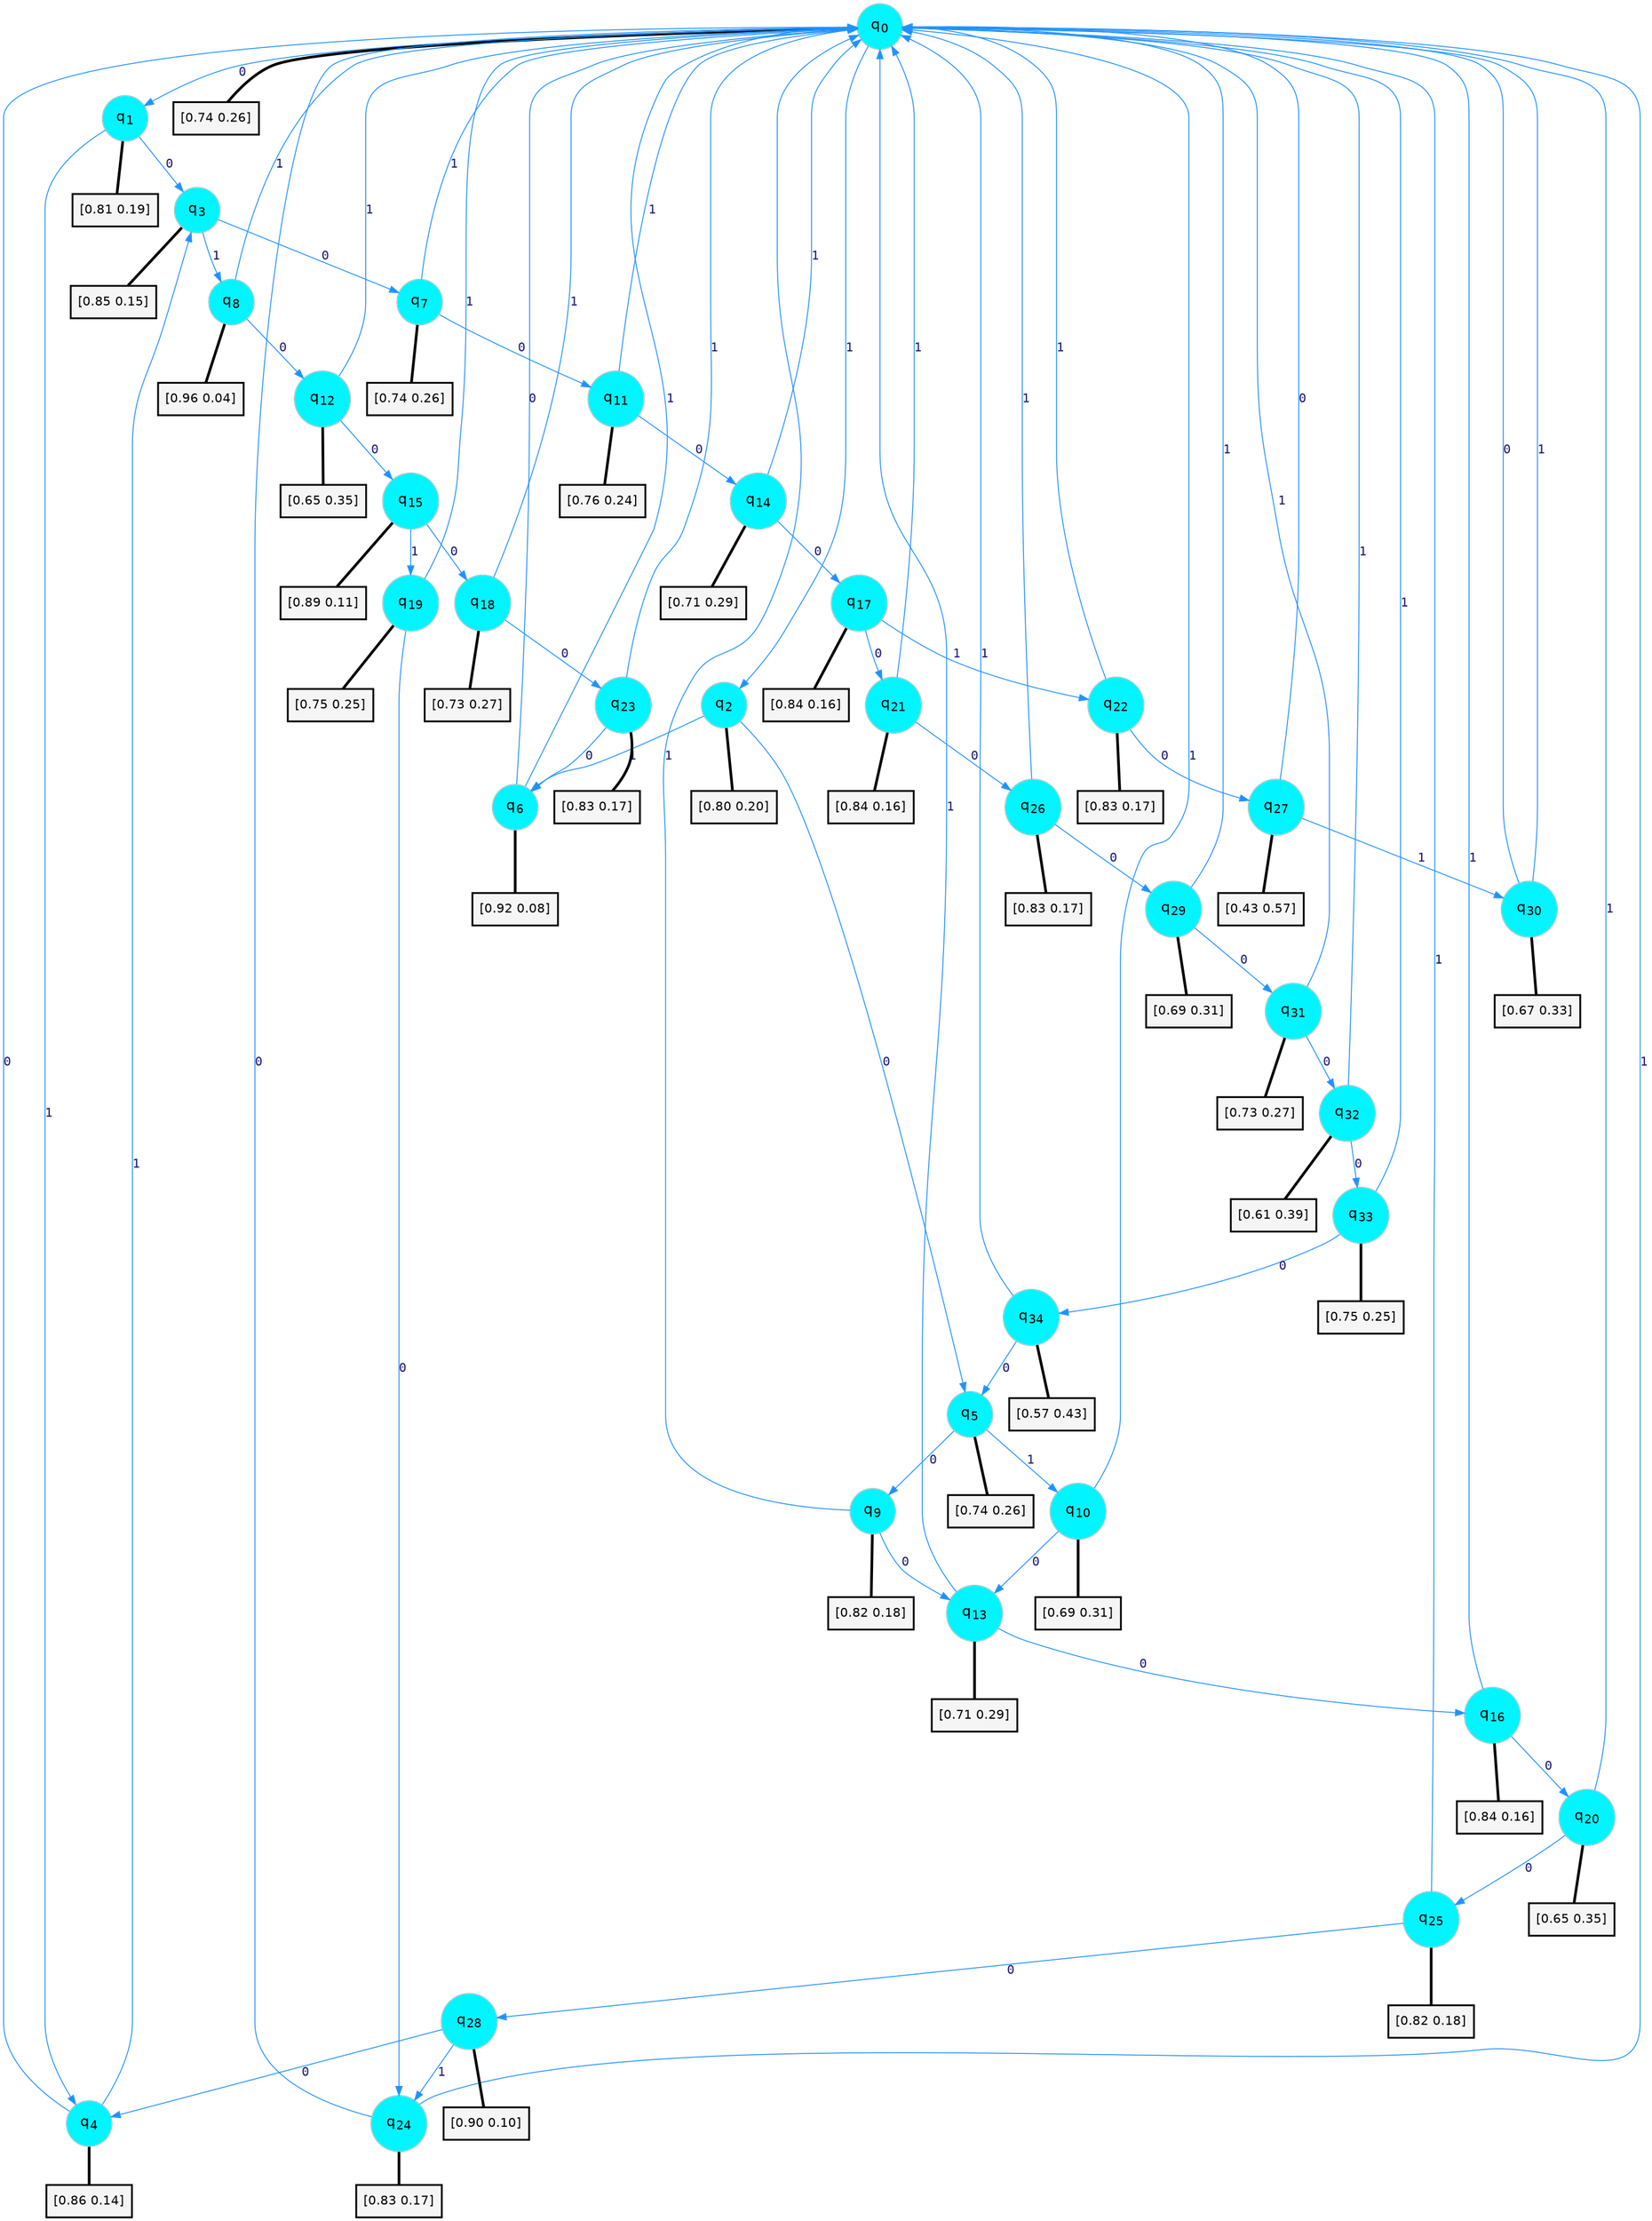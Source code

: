 digraph G {
graph [
bgcolor=transparent, dpi=300, rankdir=TD, size="40,25"];
node [
color=gray, fillcolor=turquoise1, fontcolor=black, fontname=Helvetica, fontsize=16, fontweight=bold, shape=circle, style=filled];
edge [
arrowsize=1, color=dodgerblue1, fontcolor=midnightblue, fontname=courier, fontweight=bold, penwidth=1, style=solid, weight=20];
0[label=<q<SUB>0</SUB>>];
1[label=<q<SUB>1</SUB>>];
2[label=<q<SUB>2</SUB>>];
3[label=<q<SUB>3</SUB>>];
4[label=<q<SUB>4</SUB>>];
5[label=<q<SUB>5</SUB>>];
6[label=<q<SUB>6</SUB>>];
7[label=<q<SUB>7</SUB>>];
8[label=<q<SUB>8</SUB>>];
9[label=<q<SUB>9</SUB>>];
10[label=<q<SUB>10</SUB>>];
11[label=<q<SUB>11</SUB>>];
12[label=<q<SUB>12</SUB>>];
13[label=<q<SUB>13</SUB>>];
14[label=<q<SUB>14</SUB>>];
15[label=<q<SUB>15</SUB>>];
16[label=<q<SUB>16</SUB>>];
17[label=<q<SUB>17</SUB>>];
18[label=<q<SUB>18</SUB>>];
19[label=<q<SUB>19</SUB>>];
20[label=<q<SUB>20</SUB>>];
21[label=<q<SUB>21</SUB>>];
22[label=<q<SUB>22</SUB>>];
23[label=<q<SUB>23</SUB>>];
24[label=<q<SUB>24</SUB>>];
25[label=<q<SUB>25</SUB>>];
26[label=<q<SUB>26</SUB>>];
27[label=<q<SUB>27</SUB>>];
28[label=<q<SUB>28</SUB>>];
29[label=<q<SUB>29</SUB>>];
30[label=<q<SUB>30</SUB>>];
31[label=<q<SUB>31</SUB>>];
32[label=<q<SUB>32</SUB>>];
33[label=<q<SUB>33</SUB>>];
34[label=<q<SUB>34</SUB>>];
35[label="[0.74 0.26]", shape=box,fontcolor=black, fontname=Helvetica, fontsize=14, penwidth=2, fillcolor=whitesmoke,color=black];
36[label="[0.81 0.19]", shape=box,fontcolor=black, fontname=Helvetica, fontsize=14, penwidth=2, fillcolor=whitesmoke,color=black];
37[label="[0.80 0.20]", shape=box,fontcolor=black, fontname=Helvetica, fontsize=14, penwidth=2, fillcolor=whitesmoke,color=black];
38[label="[0.85 0.15]", shape=box,fontcolor=black, fontname=Helvetica, fontsize=14, penwidth=2, fillcolor=whitesmoke,color=black];
39[label="[0.86 0.14]", shape=box,fontcolor=black, fontname=Helvetica, fontsize=14, penwidth=2, fillcolor=whitesmoke,color=black];
40[label="[0.74 0.26]", shape=box,fontcolor=black, fontname=Helvetica, fontsize=14, penwidth=2, fillcolor=whitesmoke,color=black];
41[label="[0.92 0.08]", shape=box,fontcolor=black, fontname=Helvetica, fontsize=14, penwidth=2, fillcolor=whitesmoke,color=black];
42[label="[0.74 0.26]", shape=box,fontcolor=black, fontname=Helvetica, fontsize=14, penwidth=2, fillcolor=whitesmoke,color=black];
43[label="[0.96 0.04]", shape=box,fontcolor=black, fontname=Helvetica, fontsize=14, penwidth=2, fillcolor=whitesmoke,color=black];
44[label="[0.82 0.18]", shape=box,fontcolor=black, fontname=Helvetica, fontsize=14, penwidth=2, fillcolor=whitesmoke,color=black];
45[label="[0.69 0.31]", shape=box,fontcolor=black, fontname=Helvetica, fontsize=14, penwidth=2, fillcolor=whitesmoke,color=black];
46[label="[0.76 0.24]", shape=box,fontcolor=black, fontname=Helvetica, fontsize=14, penwidth=2, fillcolor=whitesmoke,color=black];
47[label="[0.65 0.35]", shape=box,fontcolor=black, fontname=Helvetica, fontsize=14, penwidth=2, fillcolor=whitesmoke,color=black];
48[label="[0.71 0.29]", shape=box,fontcolor=black, fontname=Helvetica, fontsize=14, penwidth=2, fillcolor=whitesmoke,color=black];
49[label="[0.71 0.29]", shape=box,fontcolor=black, fontname=Helvetica, fontsize=14, penwidth=2, fillcolor=whitesmoke,color=black];
50[label="[0.89 0.11]", shape=box,fontcolor=black, fontname=Helvetica, fontsize=14, penwidth=2, fillcolor=whitesmoke,color=black];
51[label="[0.84 0.16]", shape=box,fontcolor=black, fontname=Helvetica, fontsize=14, penwidth=2, fillcolor=whitesmoke,color=black];
52[label="[0.84 0.16]", shape=box,fontcolor=black, fontname=Helvetica, fontsize=14, penwidth=2, fillcolor=whitesmoke,color=black];
53[label="[0.73 0.27]", shape=box,fontcolor=black, fontname=Helvetica, fontsize=14, penwidth=2, fillcolor=whitesmoke,color=black];
54[label="[0.75 0.25]", shape=box,fontcolor=black, fontname=Helvetica, fontsize=14, penwidth=2, fillcolor=whitesmoke,color=black];
55[label="[0.65 0.35]", shape=box,fontcolor=black, fontname=Helvetica, fontsize=14, penwidth=2, fillcolor=whitesmoke,color=black];
56[label="[0.84 0.16]", shape=box,fontcolor=black, fontname=Helvetica, fontsize=14, penwidth=2, fillcolor=whitesmoke,color=black];
57[label="[0.83 0.17]", shape=box,fontcolor=black, fontname=Helvetica, fontsize=14, penwidth=2, fillcolor=whitesmoke,color=black];
58[label="[0.83 0.17]", shape=box,fontcolor=black, fontname=Helvetica, fontsize=14, penwidth=2, fillcolor=whitesmoke,color=black];
59[label="[0.83 0.17]", shape=box,fontcolor=black, fontname=Helvetica, fontsize=14, penwidth=2, fillcolor=whitesmoke,color=black];
60[label="[0.82 0.18]", shape=box,fontcolor=black, fontname=Helvetica, fontsize=14, penwidth=2, fillcolor=whitesmoke,color=black];
61[label="[0.83 0.17]", shape=box,fontcolor=black, fontname=Helvetica, fontsize=14, penwidth=2, fillcolor=whitesmoke,color=black];
62[label="[0.43 0.57]", shape=box,fontcolor=black, fontname=Helvetica, fontsize=14, penwidth=2, fillcolor=whitesmoke,color=black];
63[label="[0.90 0.10]", shape=box,fontcolor=black, fontname=Helvetica, fontsize=14, penwidth=2, fillcolor=whitesmoke,color=black];
64[label="[0.69 0.31]", shape=box,fontcolor=black, fontname=Helvetica, fontsize=14, penwidth=2, fillcolor=whitesmoke,color=black];
65[label="[0.67 0.33]", shape=box,fontcolor=black, fontname=Helvetica, fontsize=14, penwidth=2, fillcolor=whitesmoke,color=black];
66[label="[0.73 0.27]", shape=box,fontcolor=black, fontname=Helvetica, fontsize=14, penwidth=2, fillcolor=whitesmoke,color=black];
67[label="[0.61 0.39]", shape=box,fontcolor=black, fontname=Helvetica, fontsize=14, penwidth=2, fillcolor=whitesmoke,color=black];
68[label="[0.75 0.25]", shape=box,fontcolor=black, fontname=Helvetica, fontsize=14, penwidth=2, fillcolor=whitesmoke,color=black];
69[label="[0.57 0.43]", shape=box,fontcolor=black, fontname=Helvetica, fontsize=14, penwidth=2, fillcolor=whitesmoke,color=black];
0->1 [label=0];
0->2 [label=1];
0->35 [arrowhead=none, penwidth=3,color=black];
1->3 [label=0];
1->4 [label=1];
1->36 [arrowhead=none, penwidth=3,color=black];
2->5 [label=0];
2->6 [label=1];
2->37 [arrowhead=none, penwidth=3,color=black];
3->7 [label=0];
3->8 [label=1];
3->38 [arrowhead=none, penwidth=3,color=black];
4->0 [label=0];
4->3 [label=1];
4->39 [arrowhead=none, penwidth=3,color=black];
5->9 [label=0];
5->10 [label=1];
5->40 [arrowhead=none, penwidth=3,color=black];
6->0 [label=0];
6->0 [label=1];
6->41 [arrowhead=none, penwidth=3,color=black];
7->11 [label=0];
7->0 [label=1];
7->42 [arrowhead=none, penwidth=3,color=black];
8->12 [label=0];
8->0 [label=1];
8->43 [arrowhead=none, penwidth=3,color=black];
9->13 [label=0];
9->0 [label=1];
9->44 [arrowhead=none, penwidth=3,color=black];
10->13 [label=0];
10->0 [label=1];
10->45 [arrowhead=none, penwidth=3,color=black];
11->14 [label=0];
11->0 [label=1];
11->46 [arrowhead=none, penwidth=3,color=black];
12->15 [label=0];
12->0 [label=1];
12->47 [arrowhead=none, penwidth=3,color=black];
13->16 [label=0];
13->0 [label=1];
13->48 [arrowhead=none, penwidth=3,color=black];
14->17 [label=0];
14->0 [label=1];
14->49 [arrowhead=none, penwidth=3,color=black];
15->18 [label=0];
15->19 [label=1];
15->50 [arrowhead=none, penwidth=3,color=black];
16->20 [label=0];
16->0 [label=1];
16->51 [arrowhead=none, penwidth=3,color=black];
17->21 [label=0];
17->22 [label=1];
17->52 [arrowhead=none, penwidth=3,color=black];
18->23 [label=0];
18->0 [label=1];
18->53 [arrowhead=none, penwidth=3,color=black];
19->24 [label=0];
19->0 [label=1];
19->54 [arrowhead=none, penwidth=3,color=black];
20->25 [label=0];
20->0 [label=1];
20->55 [arrowhead=none, penwidth=3,color=black];
21->26 [label=0];
21->0 [label=1];
21->56 [arrowhead=none, penwidth=3,color=black];
22->27 [label=0];
22->0 [label=1];
22->57 [arrowhead=none, penwidth=3,color=black];
23->6 [label=0];
23->0 [label=1];
23->58 [arrowhead=none, penwidth=3,color=black];
24->0 [label=0];
24->0 [label=1];
24->59 [arrowhead=none, penwidth=3,color=black];
25->28 [label=0];
25->0 [label=1];
25->60 [arrowhead=none, penwidth=3,color=black];
26->29 [label=0];
26->0 [label=1];
26->61 [arrowhead=none, penwidth=3,color=black];
27->0 [label=0];
27->30 [label=1];
27->62 [arrowhead=none, penwidth=3,color=black];
28->4 [label=0];
28->24 [label=1];
28->63 [arrowhead=none, penwidth=3,color=black];
29->31 [label=0];
29->0 [label=1];
29->64 [arrowhead=none, penwidth=3,color=black];
30->0 [label=0];
30->0 [label=1];
30->65 [arrowhead=none, penwidth=3,color=black];
31->32 [label=0];
31->0 [label=1];
31->66 [arrowhead=none, penwidth=3,color=black];
32->33 [label=0];
32->0 [label=1];
32->67 [arrowhead=none, penwidth=3,color=black];
33->34 [label=0];
33->0 [label=1];
33->68 [arrowhead=none, penwidth=3,color=black];
34->5 [label=0];
34->0 [label=1];
34->69 [arrowhead=none, penwidth=3,color=black];
}
